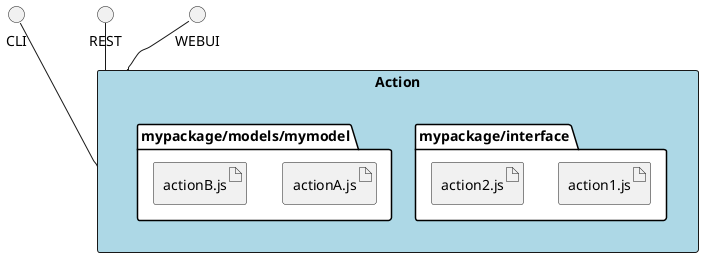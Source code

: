 @startuml

interface CLI
interface REST
interface WEBUI

rectangle Action #lightblue {
    folder "mypackage/interface" as mi  #white {
        artifact action1.js
        artifact action2.js
    }
    folder "mypackage/models/mymodel" as mmm  #white {
        artifact actionA.js
        artifact actionB.js
    }
}

CLI -- Action
REST -- Action
WEBUI -- Action


@enduml
